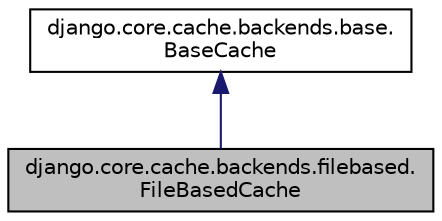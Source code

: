 digraph "django.core.cache.backends.filebased.FileBasedCache"
{
 // LATEX_PDF_SIZE
  edge [fontname="Helvetica",fontsize="10",labelfontname="Helvetica",labelfontsize="10"];
  node [fontname="Helvetica",fontsize="10",shape=record];
  Node1 [label="django.core.cache.backends.filebased.\lFileBasedCache",height=0.2,width=0.4,color="black", fillcolor="grey75", style="filled", fontcolor="black",tooltip=" "];
  Node2 -> Node1 [dir="back",color="midnightblue",fontsize="10",style="solid",fontname="Helvetica"];
  Node2 [label="django.core.cache.backends.base.\lBaseCache",height=0.2,width=0.4,color="black", fillcolor="white", style="filled",URL="$classdjango_1_1core_1_1cache_1_1backends_1_1base_1_1_base_cache.html",tooltip=" "];
}
